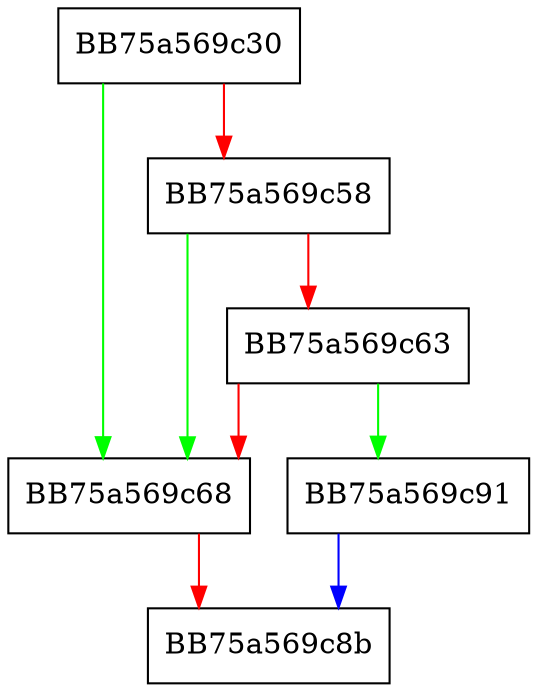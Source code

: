 digraph AddVarInMap {
  node [shape="box"];
  graph [splines=ortho];
  BB75a569c30 -> BB75a569c68 [color="green"];
  BB75a569c30 -> BB75a569c58 [color="red"];
  BB75a569c58 -> BB75a569c68 [color="green"];
  BB75a569c58 -> BB75a569c63 [color="red"];
  BB75a569c63 -> BB75a569c91 [color="green"];
  BB75a569c63 -> BB75a569c68 [color="red"];
  BB75a569c68 -> BB75a569c8b [color="red"];
  BB75a569c91 -> BB75a569c8b [color="blue"];
}